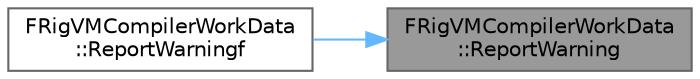 digraph "FRigVMCompilerWorkData::ReportWarning"
{
 // INTERACTIVE_SVG=YES
 // LATEX_PDF_SIZE
  bgcolor="transparent";
  edge [fontname=Helvetica,fontsize=10,labelfontname=Helvetica,labelfontsize=10];
  node [fontname=Helvetica,fontsize=10,shape=box,height=0.2,width=0.4];
  rankdir="RL";
  Node1 [id="Node000001",label="FRigVMCompilerWorkData\l::ReportWarning",height=0.2,width=0.4,color="gray40", fillcolor="grey60", style="filled", fontcolor="black",tooltip=" "];
  Node1 -> Node2 [id="edge1_Node000001_Node000002",dir="back",color="steelblue1",style="solid",tooltip=" "];
  Node2 [id="Node000002",label="FRigVMCompilerWorkData\l::ReportWarningf",height=0.2,width=0.4,color="grey40", fillcolor="white", style="filled",URL="$d9/d6f/structFRigVMCompilerWorkData.html#a2fb2bb39649980d99160cd1d06127633",tooltip=" "];
}
